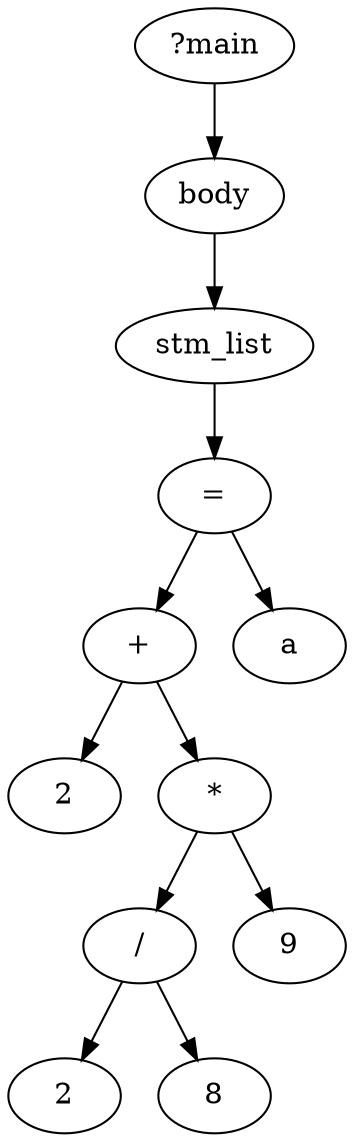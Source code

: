 digraph AST {
	0 [label="?main"]
	1 [label=body]
	2 [label=stm_list]
	3 [label=2]
	4 [label=2]
	5 [label=8]
	6 [label="/"]
	6 -> 4
	6 -> 5
	7 [label=9]
	8 [label="*"]
	8 -> 6
	8 -> 7
	9 [label="+"]
	9 -> 3
	9 -> 8
	10 [label="="]
	11 [label=a]
	10 -> 11
	10 -> 9
	2 -> 10
	1 -> 2
	0 -> 1
}
